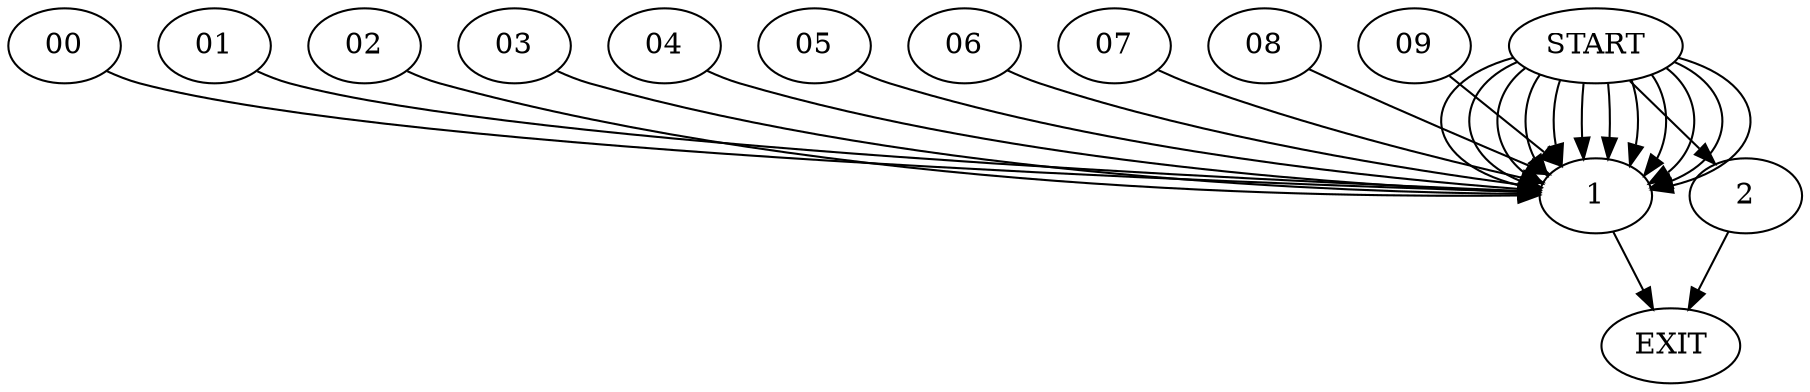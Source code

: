 digraph { 
0 [label="START"];
1;
2;
3[label="EXIT"];
0 -> 2;
0 -> 1;
0:s2 -> 1;
0:s3 -> 1;
0:s4 -> 1;
0:s5 -> 1;
0:s6 -> 1;
0:s7 -> 1;
0:s8 -> 1;
0:s9 -> 1;
00 -> 1;
01 -> 1;
02 -> 1;
03 -> 1;
04 -> 1;
05 -> 1;
06 -> 1;
07 -> 1;
08 -> 1;
09 -> 1;
0:s20 -> 1;
0:s21 -> 1;
0:s22 -> 1;
1 -> 3;
2 -> 3;
}